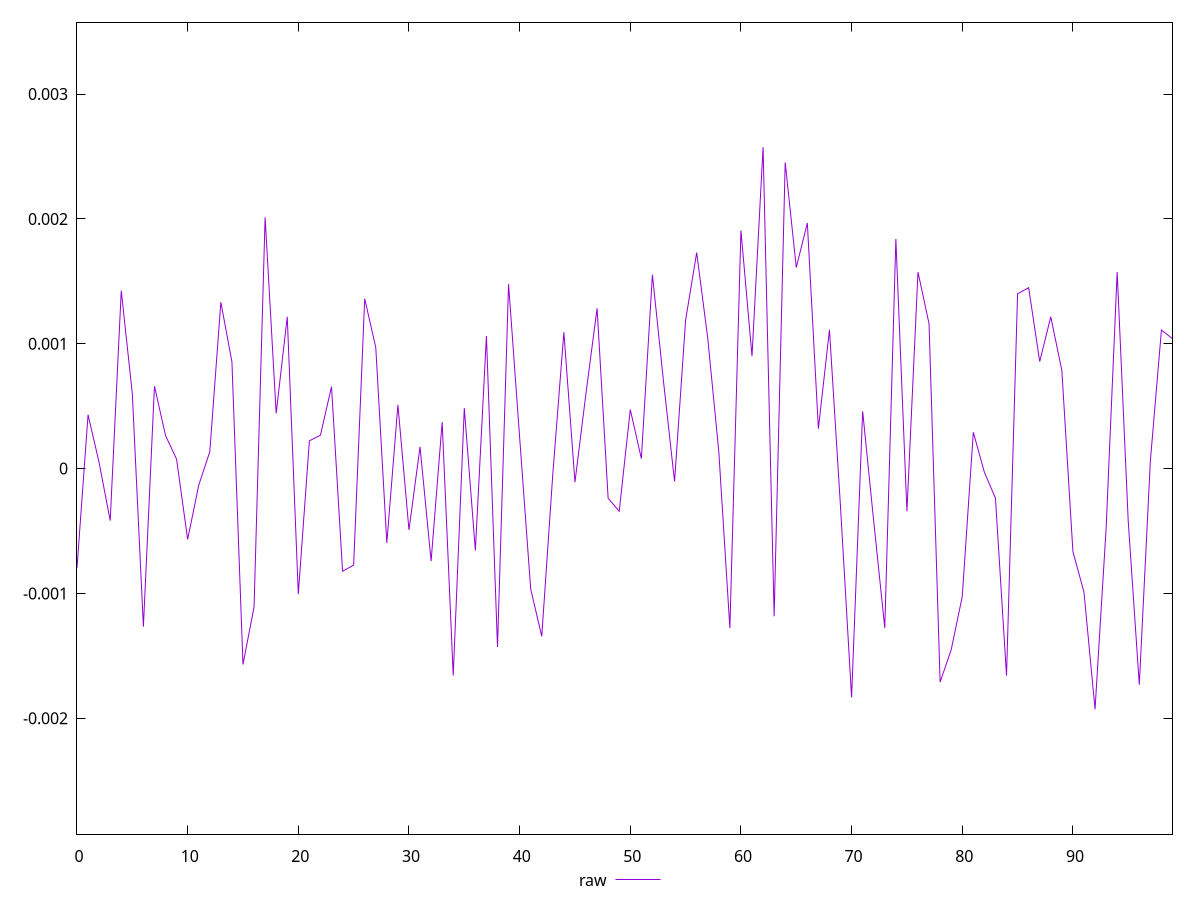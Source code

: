 reset

$raw <<EOF
0 -0.000795022065957732
1 0.00043035670608036313
2 0.0000473489894037063
3 -0.00041675377252783306
4 0.001424830659095205
5 0.0005983708659814272
6 -0.0012660641884912943
7 0.0006602068125407077
8 0.0002647253061152173
9 0.00007502682151820487
10 -0.0005675633900307914
11 -0.00013363037836957922
12 0.00013492650435909388
13 0.0013329427975978694
14 0.0008542881141211581
15 -0.0015692962719227788
16 -0.0011079371504960443
17 0.0020118823481091092
18 0.0004422656548913995
19 0.001215717127067524
20 -0.0010058204817403901
21 0.00022240106216697974
22 0.0002677627066175094
23 0.0006560512381579124
24 -0.0008224553277621005
25 -0.0007732664267877942
26 0.001360694423794971
27 0.0009700839699764047
28 -0.0005951832798836726
29 0.0005101403408381123
30 -0.0004916845340941188
31 0.0001744981557539417
32 -0.0007415153414882941
33 0.00037206110370953296
34 -0.0016575330927721655
35 0.0004842736942136147
36 -0.0006563444418836009
37 0.0010624524795551041
38 -0.001429197393944605
39 0.0014769401060640303
40 0.0002509953552278412
41 -0.0009647662507555251
42 -0.0013441938009056923
43 -0.00004267980180503058
44 0.0010922407625476402
45 -0.00010903913430641435
46 0.0006057755321738908
47 0.0012834654606871448
48 -0.00023814604902765366
49 -0.00034177445550839027
50 0.00047291893235334976
51 0.00007984200391462359
52 0.0015525703464174465
53 0.000700051526709114
54 -0.0001033122648242818
55 0.00118911901436253
56 0.0017297642379314746
57 0.0010439337648870566
58 0.0001349390645653161
59 -0.001277009711177917
60 0.0019071984468923859
61 0.0009007331993748938
62 0.0025747764308776703
63 -0.0011833497022369632
64 0.0024522324885658405
65 0.0016104493545691762
66 0.0019672645311607784
67 0.00031968378466979726
68 0.001111283618924178
69 -0.0003089172766525303
70 -0.0018328751011281272
71 0.00045837753645949054
72 -0.00042416688070448435
73 -0.0012764715874111446
74 0.001839176739027583
75 -0.000342936521648763
76 0.0015735314187331573
77 0.0011602037718205374
78 -0.0017103226682556624
79 -0.0014520262764301387
80 -0.0010247573048673899
81 0.0002911007562928024
82 -0.00002978932786839479
83 -0.00023675779143881025
84 -0.0016588274042922532
85 0.001399894226304213
86 0.001448886420487059
87 0.0008574094860444051
88 0.0012158746668052703
89 0.0007855176450608404
90 -0.0006647325078109233
91 -0.0009903328838987103
92 -0.0019283450424701176
93 -0.0004823453155530329
94 0.0015748200700560515
95 -0.0004231516564516327
96 -0.001730965141202767
97 0.00006132722897761387
98 0.0011090314145167216
99 0.0010401634969464408
EOF

set key outside below
set xrange [0:99]
set yrange [-0.0029283450424701174:0.0035747764308776703]
set trange [-0.0029283450424701174:0.0035747764308776703]
set terminal svg size 640, 500 enhanced background rgb 'white'
set output "reports/report_00027_2021-02-24T12-40-31.850Z/meta/pScore-difference/samples/astro/raw/values.svg"

plot $raw title "raw" with line

reset
